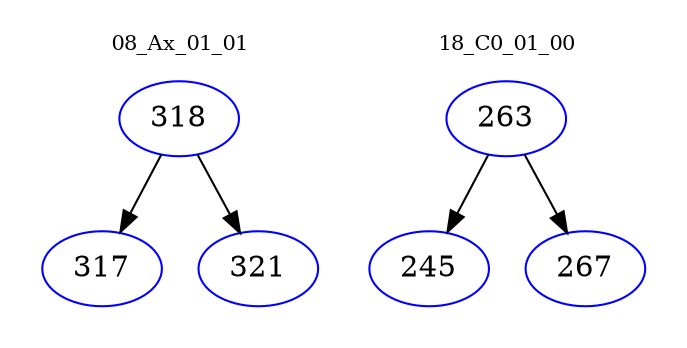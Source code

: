 digraph{
subgraph cluster_0 {
color = white
label = "08_Ax_01_01";
fontsize=10;
T0_318 [label="318", color="blue"]
T0_318 -> T0_317 [color="black"]
T0_317 [label="317", color="blue"]
T0_318 -> T0_321 [color="black"]
T0_321 [label="321", color="blue"]
}
subgraph cluster_1 {
color = white
label = "18_C0_01_00";
fontsize=10;
T1_263 [label="263", color="blue"]
T1_263 -> T1_245 [color="black"]
T1_245 [label="245", color="blue"]
T1_263 -> T1_267 [color="black"]
T1_267 [label="267", color="blue"]
}
}
